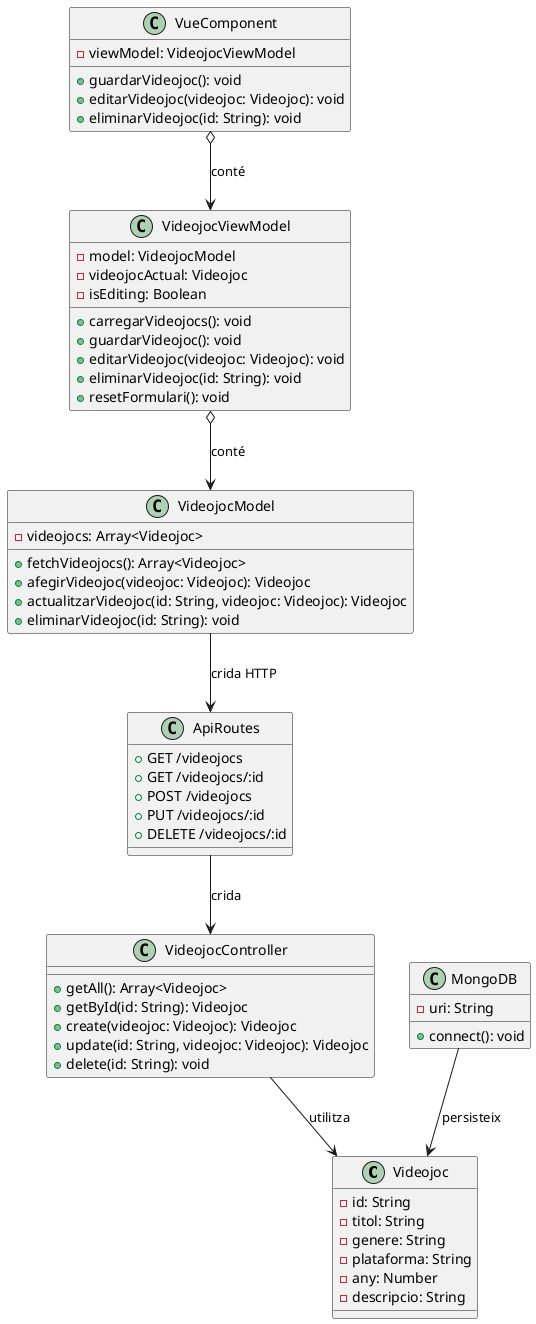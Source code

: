 @startuml
' Classes del Backend
class Videojoc {
  - id: String
  - titol: String
  - genere: String
  - plataforma: String
  - any: Number
  - descripcio: String
}

class VideojocController {
  + getAll(): Array<Videojoc>
  + getById(id: String): Videojoc
  + create(videojoc: Videojoc): Videojoc
  + update(id: String, videojoc: Videojoc): Videojoc
  + delete(id: String): void
}

class ApiRoutes {
  + GET /videojocs
  + GET /videojocs/:id
  + POST /videojocs
  + PUT /videojocs/:id
  + DELETE /videojocs/:id
}

class MongoDB {
  - uri: String
  + connect(): void
}

' Classes del Frontend
class VideojocModel {
  - videojocs: Array<Videojoc>
  + fetchVideojocs(): Array<Videojoc>
  + afegirVideojoc(videojoc: Videojoc): Videojoc
  + actualitzarVideojoc(id: String, videojoc: Videojoc): Videojoc
  + eliminarVideojoc(id: String): void
}

class VideojocViewModel {
  - model: VideojocModel
  - videojocActual: Videojoc
  - isEditing: Boolean
  + carregarVideojocs(): void
  + guardarVideojoc(): void
  + editarVideojoc(videojoc: Videojoc): void
  + eliminarVideojoc(id: String): void
  + resetFormulari(): void
}

class VueComponent {
  - viewModel: VideojocViewModel
  + guardarVideojoc(): void
  + editarVideojoc(videojoc: Videojoc): void
  + eliminarVideojoc(id: String): void
}

' Relacions
VideojocController --> Videojoc : "utilitza"
ApiRoutes --> VideojocController : "crida"
MongoDB --> Videojoc : "persisteix"
VideojocModel --> ApiRoutes : "crida HTTP"
VideojocViewModel o--> VideojocModel : "conté"
VueComponent o--> VideojocViewModel : "conté"

@enduml
